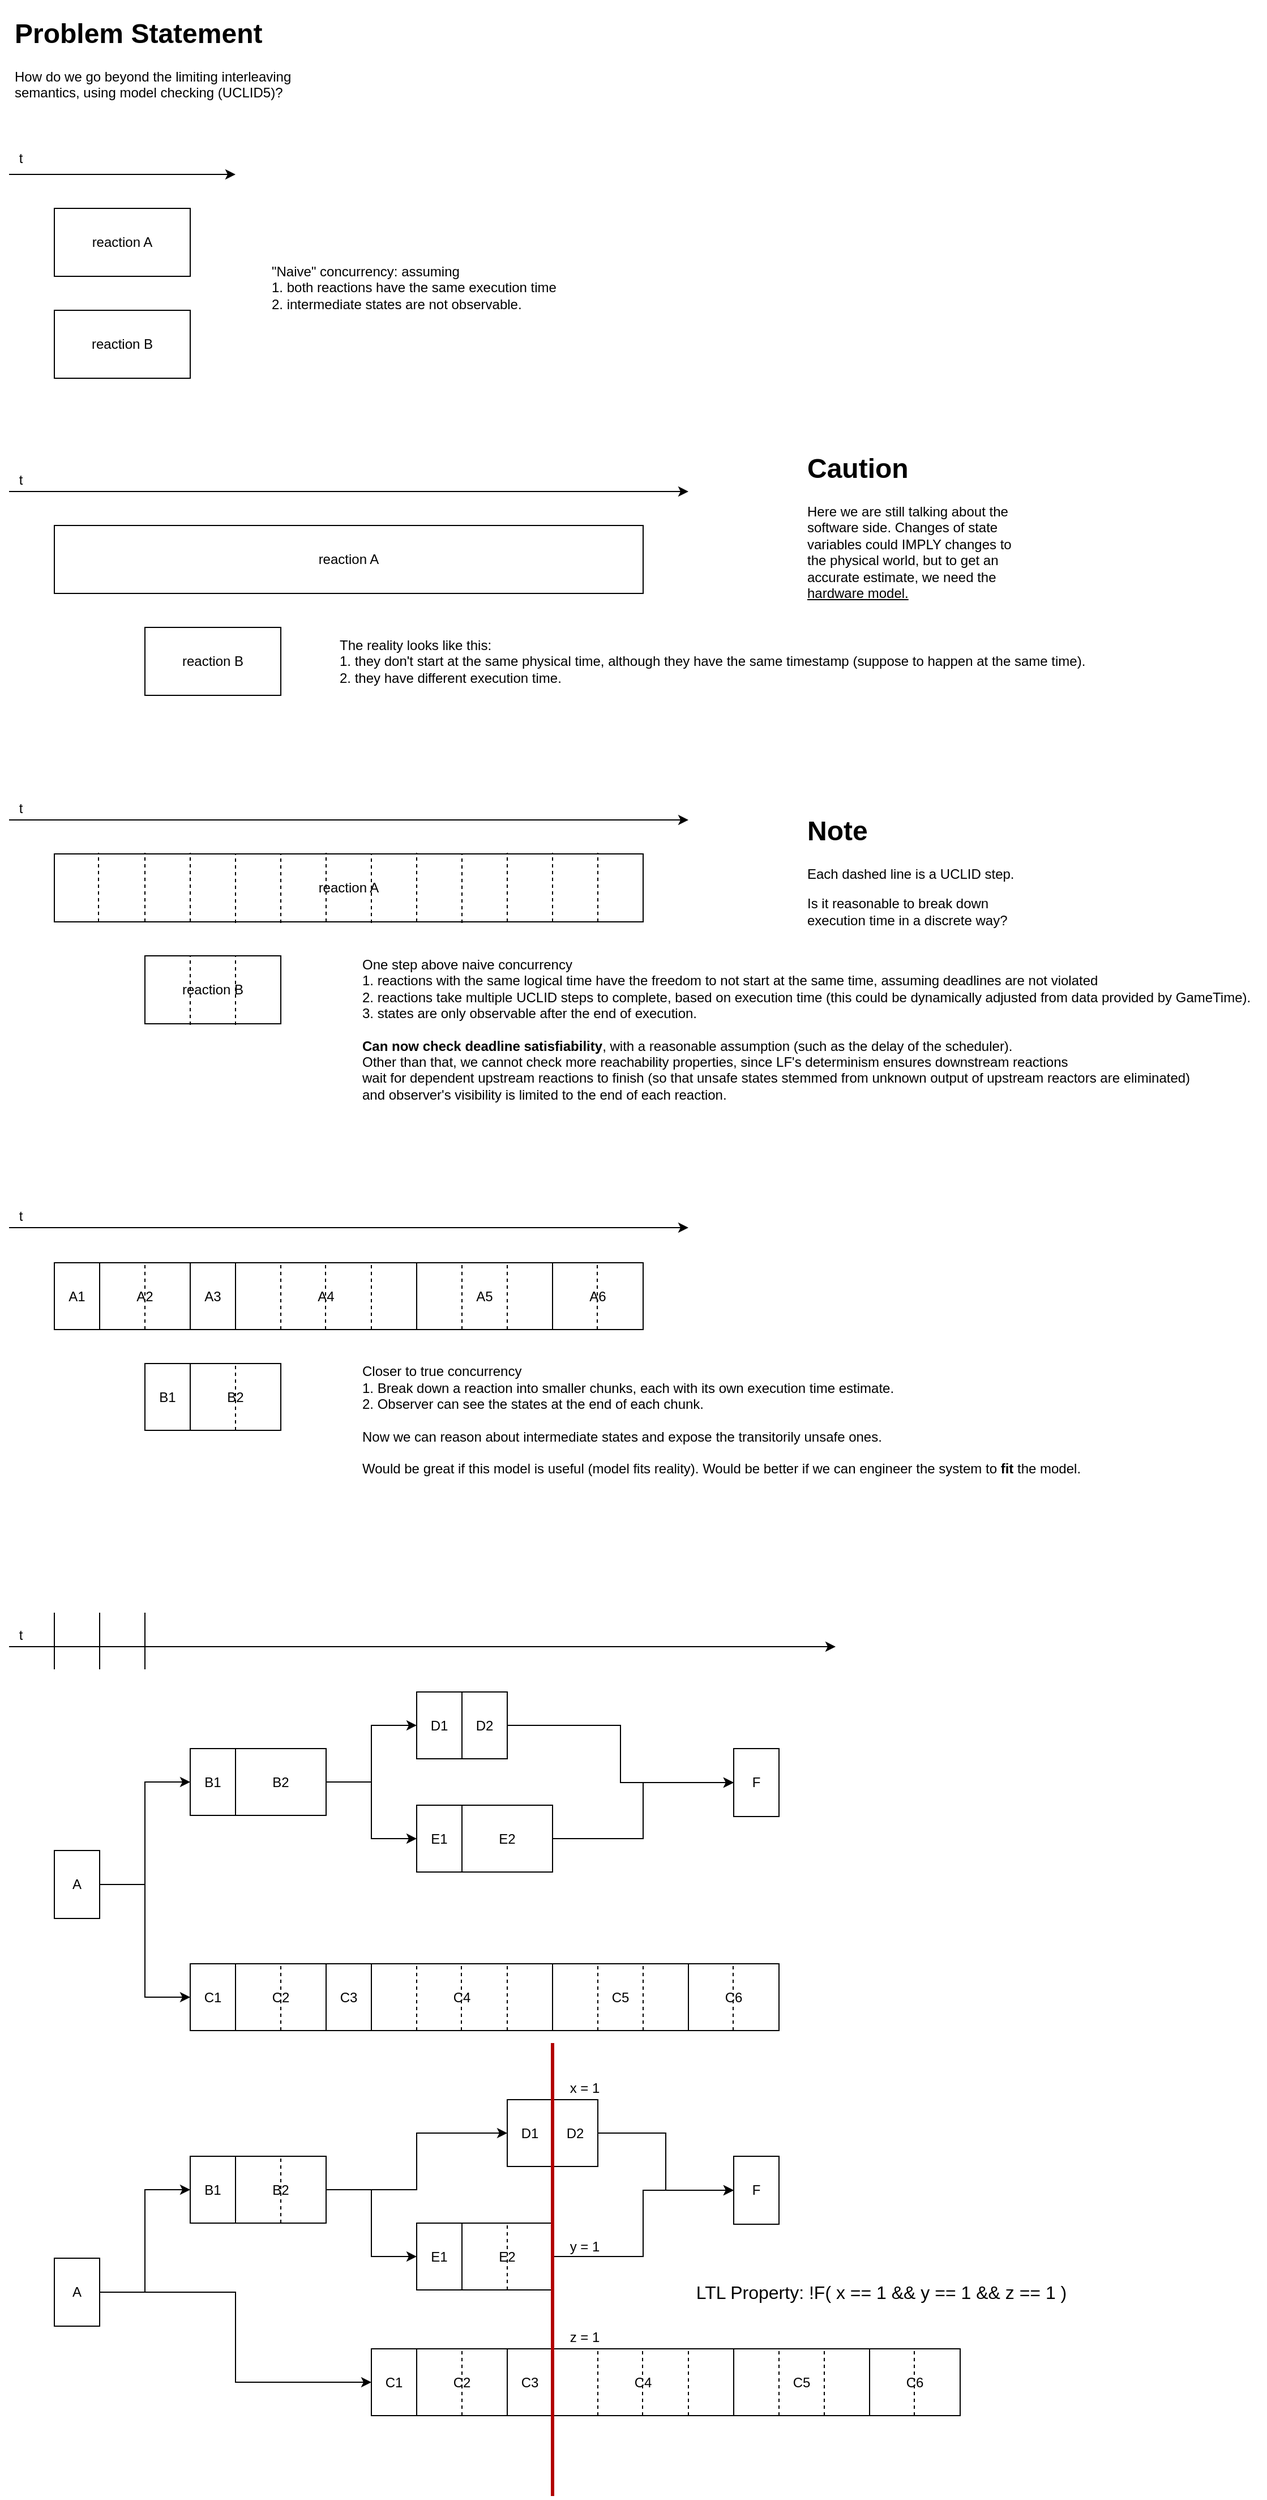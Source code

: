 <mxfile version="12.6.5" type="device"><diagram id="1yJDSlOWKeb_TCW8PD29" name="Page-1"><mxGraphModel dx="1042" dy="740" grid="1" gridSize="10" guides="1" tooltips="1" connect="1" arrows="1" fold="1" page="1" pageScale="1" pageWidth="850" pageHeight="1100" math="0" shadow="0"><root><mxCell id="0"/><mxCell id="1" parent="0"/><mxCell id="t29rrS-9YbB--2cxfTnP-1" value="reaction A" style="rounded=0;whiteSpace=wrap;html=1;" parent="1" vertex="1"><mxGeometry x="160" y="190" width="120" height="60" as="geometry"/></mxCell><mxCell id="t29rrS-9YbB--2cxfTnP-2" value="reaction B" style="rounded=0;whiteSpace=wrap;html=1;" parent="1" vertex="1"><mxGeometry x="160" y="280" width="120" height="60" as="geometry"/></mxCell><mxCell id="t29rrS-9YbB--2cxfTnP-3" value="" style="endArrow=classic;html=1;" parent="1" edge="1"><mxGeometry width="50" height="50" relative="1" as="geometry"><mxPoint x="120" y="160" as="sourcePoint"/><mxPoint x="320" y="160" as="targetPoint"/></mxGeometry></mxCell><mxCell id="t29rrS-9YbB--2cxfTnP-4" value="t" style="text;html=1;align=center;verticalAlign=middle;resizable=0;points=[];autosize=1;" parent="1" vertex="1"><mxGeometry x="120" y="136" width="20" height="20" as="geometry"/></mxCell><mxCell id="t29rrS-9YbB--2cxfTnP-5" value="reaction A" style="rounded=0;whiteSpace=wrap;html=1;" parent="1" vertex="1"><mxGeometry x="160" y="470" width="520" height="60" as="geometry"/></mxCell><mxCell id="t29rrS-9YbB--2cxfTnP-6" value="reaction B" style="rounded=0;whiteSpace=wrap;html=1;" parent="1" vertex="1"><mxGeometry x="240" y="560" width="120" height="60" as="geometry"/></mxCell><mxCell id="t29rrS-9YbB--2cxfTnP-7" value="" style="endArrow=classic;html=1;" parent="1" edge="1"><mxGeometry width="50" height="50" relative="1" as="geometry"><mxPoint x="120" y="440" as="sourcePoint"/><mxPoint x="720" y="440" as="targetPoint"/></mxGeometry></mxCell><mxCell id="t29rrS-9YbB--2cxfTnP-8" value="t" style="text;html=1;align=center;verticalAlign=middle;resizable=0;points=[];autosize=1;" parent="1" vertex="1"><mxGeometry x="120" y="420" width="20" height="20" as="geometry"/></mxCell><mxCell id="t29rrS-9YbB--2cxfTnP-9" value="&quot;Naive&quot; concurrency: assuming &lt;br&gt;1. both reactions have the same execution time &lt;br&gt;2. intermediate states are not observable." style="text;html=1;align=left;verticalAlign=middle;resizable=0;points=[];autosize=1;" parent="1" vertex="1"><mxGeometry x="350" y="235" width="270" height="50" as="geometry"/></mxCell><mxCell id="t29rrS-9YbB--2cxfTnP-10" value="The reality looks like this:&amp;nbsp;&lt;br&gt;1. they don't start at the same physical time, although they have the same timestamp (suppose to happen at the same time).&lt;br&gt;2. they have different execution time." style="text;html=1;align=left;verticalAlign=middle;resizable=0;points=[];autosize=1;" parent="1" vertex="1"><mxGeometry x="410" y="565" width="670" height="50" as="geometry"/></mxCell><mxCell id="t29rrS-9YbB--2cxfTnP-13" value="" style="endArrow=classic;html=1;" parent="1" edge="1"><mxGeometry width="50" height="50" relative="1" as="geometry"><mxPoint x="120" y="730" as="sourcePoint"/><mxPoint x="720" y="730" as="targetPoint"/></mxGeometry></mxCell><mxCell id="t29rrS-9YbB--2cxfTnP-14" value="t" style="text;html=1;align=center;verticalAlign=middle;resizable=0;points=[];autosize=1;" parent="1" vertex="1"><mxGeometry x="120" y="710" width="20" height="20" as="geometry"/></mxCell><mxCell id="t29rrS-9YbB--2cxfTnP-15" value="&lt;h1&gt;Caution&lt;/h1&gt;&lt;p&gt;Here we are still talking about the software side. Changes of state variables could IMPLY changes to the physical world, but to get an accurate estimate, we need the &lt;u&gt;hardware model.&lt;/u&gt;&lt;/p&gt;" style="text;html=1;strokeColor=none;fillColor=none;spacing=5;spacingTop=-20;whiteSpace=wrap;overflow=hidden;rounded=0;align=left;" parent="1" vertex="1"><mxGeometry x="820" y="400" width="190" height="150" as="geometry"/></mxCell><mxCell id="t29rrS-9YbB--2cxfTnP-30" value="" style="group" parent="1" vertex="1" connectable="0"><mxGeometry x="160" y="758.98" width="520" height="62.04" as="geometry"/></mxCell><mxCell id="t29rrS-9YbB--2cxfTnP-11" value="reaction A" style="rounded=0;whiteSpace=wrap;html=1;" parent="t29rrS-9YbB--2cxfTnP-30" vertex="1"><mxGeometry y="1.02" width="520" height="60" as="geometry"/></mxCell><mxCell id="t29rrS-9YbB--2cxfTnP-16" value="" style="endArrow=none;dashed=1;html=1;entryX=0.075;entryY=-0.017;entryDx=0;entryDy=0;entryPerimeter=0;exitX=0.075;exitY=1;exitDx=0;exitDy=0;exitPerimeter=0;" parent="t29rrS-9YbB--2cxfTnP-30" source="t29rrS-9YbB--2cxfTnP-11" target="t29rrS-9YbB--2cxfTnP-11" edge="1"><mxGeometry width="50" height="50" relative="1" as="geometry"><mxPoint y="131.02" as="sourcePoint"/><mxPoint x="50" y="81.02" as="targetPoint"/></mxGeometry></mxCell><mxCell id="t29rrS-9YbB--2cxfTnP-17" value="" style="endArrow=none;dashed=1;html=1;entryX=0.075;entryY=-0.017;entryDx=0;entryDy=0;entryPerimeter=0;exitX=0.075;exitY=1;exitDx=0;exitDy=0;exitPerimeter=0;" parent="t29rrS-9YbB--2cxfTnP-30" edge="1"><mxGeometry width="50" height="50" relative="1" as="geometry"><mxPoint x="80" y="61.02" as="sourcePoint"/><mxPoint x="80" as="targetPoint"/></mxGeometry></mxCell><mxCell id="t29rrS-9YbB--2cxfTnP-18" value="" style="endArrow=none;dashed=1;html=1;entryX=0.075;entryY=-0.017;entryDx=0;entryDy=0;entryPerimeter=0;exitX=0.075;exitY=1;exitDx=0;exitDy=0;exitPerimeter=0;" parent="t29rrS-9YbB--2cxfTnP-30" edge="1"><mxGeometry width="50" height="50" relative="1" as="geometry"><mxPoint x="120" y="61.02" as="sourcePoint"/><mxPoint x="120" as="targetPoint"/></mxGeometry></mxCell><mxCell id="t29rrS-9YbB--2cxfTnP-19" value="" style="endArrow=none;dashed=1;html=1;entryX=0.075;entryY=-0.017;entryDx=0;entryDy=0;entryPerimeter=0;exitX=0.075;exitY=1;exitDx=0;exitDy=0;exitPerimeter=0;" parent="t29rrS-9YbB--2cxfTnP-30" edge="1"><mxGeometry width="50" height="50" relative="1" as="geometry"><mxPoint x="160" y="62.04" as="sourcePoint"/><mxPoint x="160" y="1.02" as="targetPoint"/></mxGeometry></mxCell><mxCell id="t29rrS-9YbB--2cxfTnP-20" value="" style="endArrow=none;dashed=1;html=1;entryX=0.075;entryY=-0.017;entryDx=0;entryDy=0;entryPerimeter=0;exitX=0.075;exitY=1;exitDx=0;exitDy=0;exitPerimeter=0;" parent="t29rrS-9YbB--2cxfTnP-30" edge="1"><mxGeometry width="50" height="50" relative="1" as="geometry"><mxPoint x="200" y="62.04" as="sourcePoint"/><mxPoint x="200" y="1.02" as="targetPoint"/></mxGeometry></mxCell><mxCell id="t29rrS-9YbB--2cxfTnP-21" value="" style="endArrow=none;dashed=1;html=1;entryX=0.075;entryY=-0.017;entryDx=0;entryDy=0;entryPerimeter=0;exitX=0.075;exitY=1;exitDx=0;exitDy=0;exitPerimeter=0;" parent="t29rrS-9YbB--2cxfTnP-30" edge="1"><mxGeometry width="50" height="50" relative="1" as="geometry"><mxPoint x="240" y="61.02" as="sourcePoint"/><mxPoint x="240" as="targetPoint"/></mxGeometry></mxCell><mxCell id="t29rrS-9YbB--2cxfTnP-22" value="" style="endArrow=none;dashed=1;html=1;entryX=0.075;entryY=-0.017;entryDx=0;entryDy=0;entryPerimeter=0;exitX=0.075;exitY=1;exitDx=0;exitDy=0;exitPerimeter=0;" parent="t29rrS-9YbB--2cxfTnP-30" edge="1"><mxGeometry width="50" height="50" relative="1" as="geometry"><mxPoint x="280" y="62.04" as="sourcePoint"/><mxPoint x="280" y="1.02" as="targetPoint"/></mxGeometry></mxCell><mxCell id="t29rrS-9YbB--2cxfTnP-23" value="" style="endArrow=none;dashed=1;html=1;entryX=0.075;entryY=-0.017;entryDx=0;entryDy=0;entryPerimeter=0;exitX=0.075;exitY=1;exitDx=0;exitDy=0;exitPerimeter=0;" parent="t29rrS-9YbB--2cxfTnP-30" edge="1"><mxGeometry width="50" height="50" relative="1" as="geometry"><mxPoint x="320" y="61.02" as="sourcePoint"/><mxPoint x="320" as="targetPoint"/></mxGeometry></mxCell><mxCell id="t29rrS-9YbB--2cxfTnP-24" value="" style="endArrow=none;dashed=1;html=1;entryX=0.075;entryY=-0.017;entryDx=0;entryDy=0;entryPerimeter=0;exitX=0.075;exitY=1;exitDx=0;exitDy=0;exitPerimeter=0;" parent="t29rrS-9YbB--2cxfTnP-30" edge="1"><mxGeometry width="50" height="50" relative="1" as="geometry"><mxPoint x="360" y="62.04" as="sourcePoint"/><mxPoint x="360" y="1.02" as="targetPoint"/></mxGeometry></mxCell><mxCell id="t29rrS-9YbB--2cxfTnP-25" value="" style="endArrow=none;dashed=1;html=1;entryX=0.075;entryY=-0.017;entryDx=0;entryDy=0;entryPerimeter=0;exitX=0.075;exitY=1;exitDx=0;exitDy=0;exitPerimeter=0;" parent="t29rrS-9YbB--2cxfTnP-30" edge="1"><mxGeometry width="50" height="50" relative="1" as="geometry"><mxPoint x="400" y="61.02" as="sourcePoint"/><mxPoint x="400" as="targetPoint"/></mxGeometry></mxCell><mxCell id="t29rrS-9YbB--2cxfTnP-26" value="" style="endArrow=none;dashed=1;html=1;entryX=0.075;entryY=-0.017;entryDx=0;entryDy=0;entryPerimeter=0;exitX=0.075;exitY=1;exitDx=0;exitDy=0;exitPerimeter=0;" parent="t29rrS-9YbB--2cxfTnP-30" edge="1"><mxGeometry width="50" height="50" relative="1" as="geometry"><mxPoint x="440" y="61.02" as="sourcePoint"/><mxPoint x="440" as="targetPoint"/></mxGeometry></mxCell><mxCell id="t29rrS-9YbB--2cxfTnP-27" value="" style="endArrow=none;dashed=1;html=1;entryX=0.075;entryY=-0.017;entryDx=0;entryDy=0;entryPerimeter=0;exitX=0.075;exitY=1;exitDx=0;exitDy=0;exitPerimeter=0;" parent="t29rrS-9YbB--2cxfTnP-30" edge="1"><mxGeometry width="50" height="50" relative="1" as="geometry"><mxPoint x="480" y="61.02" as="sourcePoint"/><mxPoint x="480" as="targetPoint"/></mxGeometry></mxCell><mxCell id="t29rrS-9YbB--2cxfTnP-31" value="" style="group" parent="1" vertex="1" connectable="0"><mxGeometry x="240" y="850" width="120" height="61.02" as="geometry"/></mxCell><mxCell id="t29rrS-9YbB--2cxfTnP-12" value="reaction B" style="rounded=0;whiteSpace=wrap;html=1;" parent="t29rrS-9YbB--2cxfTnP-31" vertex="1"><mxGeometry width="120" height="60" as="geometry"/></mxCell><mxCell id="t29rrS-9YbB--2cxfTnP-28" value="" style="endArrow=none;dashed=1;html=1;entryX=0.075;entryY=-0.017;entryDx=0;entryDy=0;entryPerimeter=0;exitX=0.075;exitY=1;exitDx=0;exitDy=0;exitPerimeter=0;" parent="t29rrS-9YbB--2cxfTnP-31" edge="1"><mxGeometry width="50" height="50" relative="1" as="geometry"><mxPoint x="40" y="61.02" as="sourcePoint"/><mxPoint x="40" as="targetPoint"/></mxGeometry></mxCell><mxCell id="t29rrS-9YbB--2cxfTnP-29" value="" style="endArrow=none;dashed=1;html=1;entryX=0.075;entryY=-0.017;entryDx=0;entryDy=0;entryPerimeter=0;exitX=0.075;exitY=1;exitDx=0;exitDy=0;exitPerimeter=0;" parent="t29rrS-9YbB--2cxfTnP-31" edge="1"><mxGeometry width="50" height="50" relative="1" as="geometry"><mxPoint x="80" y="61.02" as="sourcePoint"/><mxPoint x="80" as="targetPoint"/></mxGeometry></mxCell><mxCell id="t29rrS-9YbB--2cxfTnP-32" value="&lt;h1&gt;Note&lt;/h1&gt;&lt;p&gt;Each dashed line is a UCLID step.&lt;/p&gt;&lt;p&gt;Is it reasonable to break down execution time in a discrete way?&lt;/p&gt;" style="text;html=1;strokeColor=none;fillColor=none;spacing=5;spacingTop=-20;whiteSpace=wrap;overflow=hidden;rounded=0;align=left;" parent="1" vertex="1"><mxGeometry x="820" y="720" width="220" height="120" as="geometry"/></mxCell><mxCell id="t29rrS-9YbB--2cxfTnP-33" value="One step above naive concurrency&lt;br&gt;1. reactions with the same logical time have the freedom to not start at the same time, assuming deadlines are not violated&lt;br&gt;2. reactions take multiple UCLID steps to complete, based on execution time (this could be dynamically adjusted from data provided by GameTime).&lt;br&gt;3. states are only observable after the end of execution.&lt;br&gt;&lt;br&gt;&lt;b&gt;Can now check deadline satisfiability&lt;/b&gt;, with a reasonable assumption (such as the delay of the scheduler).&lt;br&gt;Other than that, we cannot check more reachability properties, since LF's determinism ensures downstream reactions&amp;nbsp;&lt;br&gt;wait for dependent upstream reactions to finish (so that unsafe states stemmed from unknown output of upstream reactors are eliminated)&amp;nbsp;&lt;br&gt;and observer's visibility is limited to the end of each reaction." style="text;html=1;align=left;verticalAlign=middle;resizable=0;points=[];autosize=1;" parent="1" vertex="1"><mxGeometry x="430" y="850" width="800" height="130" as="geometry"/></mxCell><mxCell id="t29rrS-9YbB--2cxfTnP-35" value="&lt;h1&gt;Problem Statement&lt;/h1&gt;&lt;p&gt;How do we go beyond the limiting interleaving semantics, using model checking (UCLID5)?&lt;/p&gt;" style="text;html=1;strokeColor=none;fillColor=none;spacing=5;spacingTop=-20;whiteSpace=wrap;overflow=hidden;rounded=0;align=left;" parent="1" vertex="1"><mxGeometry x="120" y="16" width="290" height="120" as="geometry"/></mxCell><mxCell id="t29rrS-9YbB--2cxfTnP-36" value="" style="endArrow=classic;html=1;" parent="1" edge="1"><mxGeometry width="50" height="50" relative="1" as="geometry"><mxPoint x="120" y="1090" as="sourcePoint"/><mxPoint x="720" y="1090" as="targetPoint"/></mxGeometry></mxCell><mxCell id="t29rrS-9YbB--2cxfTnP-37" value="t" style="text;html=1;align=center;verticalAlign=middle;resizable=0;points=[];autosize=1;" parent="1" vertex="1"><mxGeometry x="120" y="1070" width="20" height="20" as="geometry"/></mxCell><mxCell id="t29rrS-9YbB--2cxfTnP-72" value="" style="group" parent="1" vertex="1" connectable="0"><mxGeometry x="160" y="1121" width="520" height="59" as="geometry"/></mxCell><mxCell id="t29rrS-9YbB--2cxfTnP-56" value="A1" style="rounded=0;whiteSpace=wrap;html=1;align=center;" parent="t29rrS-9YbB--2cxfTnP-72" vertex="1"><mxGeometry width="40" height="59" as="geometry"/></mxCell><mxCell id="t29rrS-9YbB--2cxfTnP-57" value="A2" style="rounded=0;whiteSpace=wrap;html=1;align=center;" parent="t29rrS-9YbB--2cxfTnP-72" vertex="1"><mxGeometry x="40" width="80" height="59" as="geometry"/></mxCell><mxCell id="t29rrS-9YbB--2cxfTnP-58" value="A3" style="rounded=0;whiteSpace=wrap;html=1;align=center;" parent="t29rrS-9YbB--2cxfTnP-72" vertex="1"><mxGeometry x="120" width="40" height="59" as="geometry"/></mxCell><mxCell id="t29rrS-9YbB--2cxfTnP-59" value="A4" style="rounded=0;whiteSpace=wrap;html=1;align=center;" parent="t29rrS-9YbB--2cxfTnP-72" vertex="1"><mxGeometry x="160" width="160" height="59" as="geometry"/></mxCell><mxCell id="t29rrS-9YbB--2cxfTnP-60" value="A5" style="rounded=0;whiteSpace=wrap;html=1;align=center;" parent="t29rrS-9YbB--2cxfTnP-72" vertex="1"><mxGeometry x="320" width="120" height="59" as="geometry"/></mxCell><mxCell id="t29rrS-9YbB--2cxfTnP-61" value="A6" style="rounded=0;whiteSpace=wrap;html=1;align=center;" parent="t29rrS-9YbB--2cxfTnP-72" vertex="1"><mxGeometry x="440" width="80" height="59" as="geometry"/></mxCell><mxCell id="t29rrS-9YbB--2cxfTnP-62" value="" style="endArrow=none;dashed=1;html=1;entryX=0.5;entryY=0;entryDx=0;entryDy=0;exitX=0.5;exitY=1;exitDx=0;exitDy=0;" parent="t29rrS-9YbB--2cxfTnP-72" source="t29rrS-9YbB--2cxfTnP-57" target="t29rrS-9YbB--2cxfTnP-57" edge="1"><mxGeometry width="50" height="50" relative="1" as="geometry"><mxPoint x="50" y="140.02" as="sourcePoint"/><mxPoint x="50" y="79" as="targetPoint"/></mxGeometry></mxCell><mxCell id="t29rrS-9YbB--2cxfTnP-63" value="" style="endArrow=none;dashed=1;html=1;entryX=0.5;entryY=0;entryDx=0;entryDy=0;exitX=0.5;exitY=1;exitDx=0;exitDy=0;" parent="t29rrS-9YbB--2cxfTnP-72" edge="1"><mxGeometry width="50" height="50" relative="1" as="geometry"><mxPoint x="200" y="59" as="sourcePoint"/><mxPoint x="200" as="targetPoint"/></mxGeometry></mxCell><mxCell id="t29rrS-9YbB--2cxfTnP-64" value="" style="endArrow=none;dashed=1;html=1;entryX=0.5;entryY=0;entryDx=0;entryDy=0;exitX=0.5;exitY=1;exitDx=0;exitDy=0;" parent="t29rrS-9YbB--2cxfTnP-72" edge="1"><mxGeometry width="50" height="50" relative="1" as="geometry"><mxPoint x="239.5" y="59" as="sourcePoint"/><mxPoint x="239.5" as="targetPoint"/></mxGeometry></mxCell><mxCell id="t29rrS-9YbB--2cxfTnP-65" value="" style="endArrow=none;dashed=1;html=1;entryX=0.5;entryY=0;entryDx=0;entryDy=0;exitX=0.5;exitY=1;exitDx=0;exitDy=0;" parent="t29rrS-9YbB--2cxfTnP-72" edge="1"><mxGeometry width="50" height="50" relative="1" as="geometry"><mxPoint x="280" y="59" as="sourcePoint"/><mxPoint x="280" as="targetPoint"/></mxGeometry></mxCell><mxCell id="t29rrS-9YbB--2cxfTnP-66" value="" style="endArrow=none;dashed=1;html=1;entryX=0.5;entryY=0;entryDx=0;entryDy=0;exitX=0.5;exitY=1;exitDx=0;exitDy=0;" parent="t29rrS-9YbB--2cxfTnP-72" edge="1"><mxGeometry width="50" height="50" relative="1" as="geometry"><mxPoint x="360" y="59" as="sourcePoint"/><mxPoint x="360" as="targetPoint"/></mxGeometry></mxCell><mxCell id="t29rrS-9YbB--2cxfTnP-67" value="" style="endArrow=none;dashed=1;html=1;entryX=0.5;entryY=0;entryDx=0;entryDy=0;exitX=0.5;exitY=1;exitDx=0;exitDy=0;" parent="t29rrS-9YbB--2cxfTnP-72" edge="1"><mxGeometry width="50" height="50" relative="1" as="geometry"><mxPoint x="400" y="59" as="sourcePoint"/><mxPoint x="400" as="targetPoint"/></mxGeometry></mxCell><mxCell id="t29rrS-9YbB--2cxfTnP-68" value="" style="endArrow=none;dashed=1;html=1;entryX=0.5;entryY=0;entryDx=0;entryDy=0;exitX=0.5;exitY=1;exitDx=0;exitDy=0;" parent="t29rrS-9YbB--2cxfTnP-72" edge="1"><mxGeometry width="50" height="50" relative="1" as="geometry"><mxPoint x="479.5" y="59" as="sourcePoint"/><mxPoint x="479.5" as="targetPoint"/></mxGeometry></mxCell><mxCell id="t29rrS-9YbB--2cxfTnP-73" value="" style="group" parent="1" vertex="1" connectable="0"><mxGeometry x="240" y="1210" width="120" height="59" as="geometry"/></mxCell><mxCell id="t29rrS-9YbB--2cxfTnP-69" value="B1" style="rounded=0;whiteSpace=wrap;html=1;align=center;" parent="t29rrS-9YbB--2cxfTnP-73" vertex="1"><mxGeometry width="40" height="59" as="geometry"/></mxCell><mxCell id="t29rrS-9YbB--2cxfTnP-70" value="B2" style="rounded=0;whiteSpace=wrap;html=1;align=center;" parent="t29rrS-9YbB--2cxfTnP-73" vertex="1"><mxGeometry x="40" width="80" height="59" as="geometry"/></mxCell><mxCell id="t29rrS-9YbB--2cxfTnP-71" value="" style="endArrow=none;dashed=1;html=1;entryX=0.5;entryY=0;entryDx=0;entryDy=0;exitX=0.5;exitY=1;exitDx=0;exitDy=0;" parent="t29rrS-9YbB--2cxfTnP-73" edge="1"><mxGeometry width="50" height="50" relative="1" as="geometry"><mxPoint x="80" y="59" as="sourcePoint"/><mxPoint x="80" as="targetPoint"/></mxGeometry></mxCell><mxCell id="t29rrS-9YbB--2cxfTnP-74" value="Closer to true concurrency&lt;br&gt;1. Break down a reaction into smaller chunks, each with its own execution time estimate.&lt;br&gt;2. Observer can see the states at the end of each chunk.&lt;br&gt;&lt;br&gt;Now we can reason about intermediate states and expose the transitorily unsafe ones.&lt;br&gt;&lt;br&gt;Would be great if this model is useful (model fits reality). Would be better if we can engineer the system to &lt;b&gt;fit&lt;/b&gt; the model." style="text;html=1;align=left;verticalAlign=middle;resizable=0;points=[];autosize=1;" parent="1" vertex="1"><mxGeometry x="430" y="1210" width="650" height="100" as="geometry"/></mxCell><mxCell id="uF4xlaU-Djiqy1caVPXX-31" style="edgeStyle=orthogonalEdgeStyle;rounded=0;orthogonalLoop=1;jettySize=auto;html=1;exitX=1;exitY=0.5;exitDx=0;exitDy=0;entryX=0;entryY=0.5;entryDx=0;entryDy=0;" edge="1" parent="1" source="uF4xlaU-Djiqy1caVPXX-1" target="uF4xlaU-Djiqy1caVPXX-3"><mxGeometry relative="1" as="geometry"/></mxCell><mxCell id="uF4xlaU-Djiqy1caVPXX-37" style="edgeStyle=orthogonalEdgeStyle;rounded=0;orthogonalLoop=1;jettySize=auto;html=1;exitX=1;exitY=0.5;exitDx=0;exitDy=0;entryX=0;entryY=0.5;entryDx=0;entryDy=0;" edge="1" parent="1" source="uF4xlaU-Djiqy1caVPXX-1" target="uF4xlaU-Djiqy1caVPXX-7"><mxGeometry relative="1" as="geometry"/></mxCell><mxCell id="uF4xlaU-Djiqy1caVPXX-1" value="A" style="rounded=0;whiteSpace=wrap;html=1;" vertex="1" parent="1"><mxGeometry x="160" y="1640" width="40" height="60" as="geometry"/></mxCell><mxCell id="uF4xlaU-Djiqy1caVPXX-2" value="" style="group" vertex="1" connectable="0" parent="1"><mxGeometry x="280" y="1550" width="120" height="59" as="geometry"/></mxCell><mxCell id="uF4xlaU-Djiqy1caVPXX-3" value="B1" style="rounded=0;whiteSpace=wrap;html=1;align=center;" vertex="1" parent="uF4xlaU-Djiqy1caVPXX-2"><mxGeometry width="40" height="59" as="geometry"/></mxCell><mxCell id="uF4xlaU-Djiqy1caVPXX-4" value="B2" style="rounded=0;whiteSpace=wrap;html=1;align=center;" vertex="1" parent="uF4xlaU-Djiqy1caVPXX-2"><mxGeometry x="40" width="80" height="59" as="geometry"/></mxCell><mxCell id="uF4xlaU-Djiqy1caVPXX-6" value="" style="group" vertex="1" connectable="0" parent="1"><mxGeometry x="280" y="1740" width="520" height="59" as="geometry"/></mxCell><mxCell id="uF4xlaU-Djiqy1caVPXX-7" value="C1" style="rounded=0;whiteSpace=wrap;html=1;align=center;" vertex="1" parent="uF4xlaU-Djiqy1caVPXX-6"><mxGeometry width="40" height="59" as="geometry"/></mxCell><mxCell id="uF4xlaU-Djiqy1caVPXX-8" value="C2" style="rounded=0;whiteSpace=wrap;html=1;align=center;" vertex="1" parent="uF4xlaU-Djiqy1caVPXX-6"><mxGeometry x="40" width="80" height="59" as="geometry"/></mxCell><mxCell id="uF4xlaU-Djiqy1caVPXX-9" value="C3" style="rounded=0;whiteSpace=wrap;html=1;align=center;" vertex="1" parent="uF4xlaU-Djiqy1caVPXX-6"><mxGeometry x="120" width="40" height="59" as="geometry"/></mxCell><mxCell id="uF4xlaU-Djiqy1caVPXX-10" value="C4" style="rounded=0;whiteSpace=wrap;html=1;align=center;" vertex="1" parent="uF4xlaU-Djiqy1caVPXX-6"><mxGeometry x="160" width="160" height="59" as="geometry"/></mxCell><mxCell id="uF4xlaU-Djiqy1caVPXX-11" value="C5" style="rounded=0;whiteSpace=wrap;html=1;align=center;" vertex="1" parent="uF4xlaU-Djiqy1caVPXX-6"><mxGeometry x="320" width="120" height="59" as="geometry"/></mxCell><mxCell id="uF4xlaU-Djiqy1caVPXX-12" value="C6" style="rounded=0;whiteSpace=wrap;html=1;align=center;" vertex="1" parent="uF4xlaU-Djiqy1caVPXX-6"><mxGeometry x="440" width="80" height="59" as="geometry"/></mxCell><mxCell id="uF4xlaU-Djiqy1caVPXX-13" value="" style="endArrow=none;dashed=1;html=1;entryX=0.5;entryY=0;entryDx=0;entryDy=0;exitX=0.5;exitY=1;exitDx=0;exitDy=0;" edge="1" parent="uF4xlaU-Djiqy1caVPXX-6" source="uF4xlaU-Djiqy1caVPXX-8" target="uF4xlaU-Djiqy1caVPXX-8"><mxGeometry width="50" height="50" relative="1" as="geometry"><mxPoint x="50" y="140.02" as="sourcePoint"/><mxPoint x="50" y="79" as="targetPoint"/></mxGeometry></mxCell><mxCell id="uF4xlaU-Djiqy1caVPXX-14" value="" style="endArrow=none;dashed=1;html=1;entryX=0.5;entryY=0;entryDx=0;entryDy=0;exitX=0.5;exitY=1;exitDx=0;exitDy=0;" edge="1" parent="uF4xlaU-Djiqy1caVPXX-6"><mxGeometry width="50" height="50" relative="1" as="geometry"><mxPoint x="200" y="59" as="sourcePoint"/><mxPoint x="200" as="targetPoint"/></mxGeometry></mxCell><mxCell id="uF4xlaU-Djiqy1caVPXX-15" value="" style="endArrow=none;dashed=1;html=1;entryX=0.5;entryY=0;entryDx=0;entryDy=0;exitX=0.5;exitY=1;exitDx=0;exitDy=0;" edge="1" parent="uF4xlaU-Djiqy1caVPXX-6"><mxGeometry width="50" height="50" relative="1" as="geometry"><mxPoint x="239.5" y="59" as="sourcePoint"/><mxPoint x="239.5" as="targetPoint"/></mxGeometry></mxCell><mxCell id="uF4xlaU-Djiqy1caVPXX-16" value="" style="endArrow=none;dashed=1;html=1;entryX=0.5;entryY=0;entryDx=0;entryDy=0;exitX=0.5;exitY=1;exitDx=0;exitDy=0;" edge="1" parent="uF4xlaU-Djiqy1caVPXX-6"><mxGeometry width="50" height="50" relative="1" as="geometry"><mxPoint x="280" y="59" as="sourcePoint"/><mxPoint x="280" as="targetPoint"/></mxGeometry></mxCell><mxCell id="uF4xlaU-Djiqy1caVPXX-17" value="" style="endArrow=none;dashed=1;html=1;entryX=0.5;entryY=0;entryDx=0;entryDy=0;exitX=0.5;exitY=1;exitDx=0;exitDy=0;" edge="1" parent="uF4xlaU-Djiqy1caVPXX-6"><mxGeometry width="50" height="50" relative="1" as="geometry"><mxPoint x="360" y="59" as="sourcePoint"/><mxPoint x="360" as="targetPoint"/></mxGeometry></mxCell><mxCell id="uF4xlaU-Djiqy1caVPXX-18" value="" style="endArrow=none;dashed=1;html=1;entryX=0.5;entryY=0;entryDx=0;entryDy=0;exitX=0.5;exitY=1;exitDx=0;exitDy=0;" edge="1" parent="uF4xlaU-Djiqy1caVPXX-6"><mxGeometry width="50" height="50" relative="1" as="geometry"><mxPoint x="400" y="59" as="sourcePoint"/><mxPoint x="400" as="targetPoint"/></mxGeometry></mxCell><mxCell id="uF4xlaU-Djiqy1caVPXX-19" value="" style="endArrow=none;dashed=1;html=1;entryX=0.5;entryY=0;entryDx=0;entryDy=0;exitX=0.5;exitY=1;exitDx=0;exitDy=0;" edge="1" parent="uF4xlaU-Djiqy1caVPXX-6"><mxGeometry width="50" height="50" relative="1" as="geometry"><mxPoint x="479.5" y="59" as="sourcePoint"/><mxPoint x="479.5" as="targetPoint"/></mxGeometry></mxCell><mxCell id="uF4xlaU-Djiqy1caVPXX-25" value="" style="group" vertex="1" connectable="0" parent="1"><mxGeometry x="480" y="1500" width="80" height="59" as="geometry"/></mxCell><mxCell id="uF4xlaU-Djiqy1caVPXX-24" value="" style="group" vertex="1" connectable="0" parent="uF4xlaU-Djiqy1caVPXX-25"><mxGeometry width="80" height="59" as="geometry"/></mxCell><mxCell id="uF4xlaU-Djiqy1caVPXX-22" value="D1" style="rounded=0;whiteSpace=wrap;html=1;align=center;" vertex="1" parent="uF4xlaU-Djiqy1caVPXX-24"><mxGeometry width="40" height="59" as="geometry"/></mxCell><mxCell id="uF4xlaU-Djiqy1caVPXX-23" value="D2" style="rounded=0;whiteSpace=wrap;html=1;align=center;" vertex="1" parent="uF4xlaU-Djiqy1caVPXX-24"><mxGeometry x="40" width="40" height="59" as="geometry"/></mxCell><mxCell id="uF4xlaU-Djiqy1caVPXX-26" value="" style="group" vertex="1" connectable="0" parent="1"><mxGeometry x="480" y="1600" width="120" height="59" as="geometry"/></mxCell><mxCell id="uF4xlaU-Djiqy1caVPXX-27" value="E1" style="rounded=0;whiteSpace=wrap;html=1;align=center;" vertex="1" parent="uF4xlaU-Djiqy1caVPXX-26"><mxGeometry width="40" height="59" as="geometry"/></mxCell><mxCell id="uF4xlaU-Djiqy1caVPXX-28" value="E2" style="rounded=0;whiteSpace=wrap;html=1;align=center;" vertex="1" parent="uF4xlaU-Djiqy1caVPXX-26"><mxGeometry x="40" width="80" height="59" as="geometry"/></mxCell><mxCell id="uF4xlaU-Djiqy1caVPXX-30" value="F" style="rounded=0;whiteSpace=wrap;html=1;" vertex="1" parent="1"><mxGeometry x="760" y="1550" width="40" height="60" as="geometry"/></mxCell><mxCell id="uF4xlaU-Djiqy1caVPXX-32" style="edgeStyle=orthogonalEdgeStyle;rounded=0;orthogonalLoop=1;jettySize=auto;html=1;exitX=1;exitY=0.5;exitDx=0;exitDy=0;entryX=0;entryY=0.5;entryDx=0;entryDy=0;" edge="1" parent="1" source="uF4xlaU-Djiqy1caVPXX-4" target="uF4xlaU-Djiqy1caVPXX-22"><mxGeometry relative="1" as="geometry"/></mxCell><mxCell id="uF4xlaU-Djiqy1caVPXX-33" style="edgeStyle=orthogonalEdgeStyle;rounded=0;orthogonalLoop=1;jettySize=auto;html=1;exitX=1;exitY=0.5;exitDx=0;exitDy=0;entryX=0;entryY=0.5;entryDx=0;entryDy=0;" edge="1" parent="1" source="uF4xlaU-Djiqy1caVPXX-4" target="uF4xlaU-Djiqy1caVPXX-27"><mxGeometry relative="1" as="geometry"/></mxCell><mxCell id="uF4xlaU-Djiqy1caVPXX-34" style="edgeStyle=orthogonalEdgeStyle;rounded=0;orthogonalLoop=1;jettySize=auto;html=1;exitX=1;exitY=0.5;exitDx=0;exitDy=0;entryX=0;entryY=0.5;entryDx=0;entryDy=0;" edge="1" parent="1" source="uF4xlaU-Djiqy1caVPXX-23" target="uF4xlaU-Djiqy1caVPXX-30"><mxGeometry relative="1" as="geometry"/></mxCell><mxCell id="uF4xlaU-Djiqy1caVPXX-36" style="edgeStyle=orthogonalEdgeStyle;rounded=0;orthogonalLoop=1;jettySize=auto;html=1;exitX=1;exitY=0.5;exitDx=0;exitDy=0;entryX=0;entryY=0.5;entryDx=0;entryDy=0;" edge="1" parent="1" source="uF4xlaU-Djiqy1caVPXX-28" target="uF4xlaU-Djiqy1caVPXX-30"><mxGeometry relative="1" as="geometry"/></mxCell><mxCell id="uF4xlaU-Djiqy1caVPXX-38" value="" style="endArrow=classic;html=1;" edge="1" parent="1"><mxGeometry width="50" height="50" relative="1" as="geometry"><mxPoint x="120" y="1460" as="sourcePoint"/><mxPoint x="850" y="1460" as="targetPoint"/></mxGeometry></mxCell><mxCell id="uF4xlaU-Djiqy1caVPXX-39" value="t" style="text;html=1;align=center;verticalAlign=middle;resizable=0;points=[];autosize=1;" vertex="1" parent="1"><mxGeometry x="120" y="1440" width="20" height="20" as="geometry"/></mxCell><mxCell id="uF4xlaU-Djiqy1caVPXX-40" value="" style="endArrow=none;html=1;" edge="1" parent="1"><mxGeometry width="50" height="50" relative="1" as="geometry"><mxPoint x="160" y="1480" as="sourcePoint"/><mxPoint x="160" y="1430" as="targetPoint"/></mxGeometry></mxCell><mxCell id="uF4xlaU-Djiqy1caVPXX-41" value="" style="endArrow=none;html=1;" edge="1" parent="1"><mxGeometry width="50" height="50" relative="1" as="geometry"><mxPoint x="200" y="1480" as="sourcePoint"/><mxPoint x="200" y="1430" as="targetPoint"/></mxGeometry></mxCell><mxCell id="uF4xlaU-Djiqy1caVPXX-42" value="" style="endArrow=none;html=1;" edge="1" parent="1"><mxGeometry width="50" height="50" relative="1" as="geometry"><mxPoint x="240" y="1480" as="sourcePoint"/><mxPoint x="240" y="1430" as="targetPoint"/></mxGeometry></mxCell><mxCell id="uF4xlaU-Djiqy1caVPXX-44" style="edgeStyle=orthogonalEdgeStyle;rounded=0;orthogonalLoop=1;jettySize=auto;html=1;exitX=1;exitY=0.5;exitDx=0;exitDy=0;entryX=0;entryY=0.5;entryDx=0;entryDy=0;" edge="1" parent="1" source="uF4xlaU-Djiqy1caVPXX-46" target="uF4xlaU-Djiqy1caVPXX-48"><mxGeometry relative="1" as="geometry"/></mxCell><mxCell id="uF4xlaU-Djiqy1caVPXX-45" style="edgeStyle=orthogonalEdgeStyle;rounded=0;orthogonalLoop=1;jettySize=auto;html=1;exitX=1;exitY=0.5;exitDx=0;exitDy=0;entryX=0;entryY=0.5;entryDx=0;entryDy=0;" edge="1" parent="1" source="uF4xlaU-Djiqy1caVPXX-46" target="uF4xlaU-Djiqy1caVPXX-52"><mxGeometry relative="1" as="geometry"/></mxCell><mxCell id="uF4xlaU-Djiqy1caVPXX-46" value="A" style="rounded=0;whiteSpace=wrap;html=1;" vertex="1" parent="1"><mxGeometry x="160" y="2000" width="40" height="60" as="geometry"/></mxCell><mxCell id="uF4xlaU-Djiqy1caVPXX-47" value="" style="group" vertex="1" connectable="0" parent="1"><mxGeometry x="280" y="1910" width="120" height="59" as="geometry"/></mxCell><mxCell id="uF4xlaU-Djiqy1caVPXX-48" value="B1" style="rounded=0;whiteSpace=wrap;html=1;align=center;" vertex="1" parent="uF4xlaU-Djiqy1caVPXX-47"><mxGeometry width="40" height="59" as="geometry"/></mxCell><mxCell id="uF4xlaU-Djiqy1caVPXX-49" value="B2" style="rounded=0;whiteSpace=wrap;html=1;align=center;" vertex="1" parent="uF4xlaU-Djiqy1caVPXX-47"><mxGeometry x="40" width="80" height="59" as="geometry"/></mxCell><mxCell id="uF4xlaU-Djiqy1caVPXX-50" value="" style="endArrow=none;dashed=1;html=1;entryX=0.5;entryY=0;entryDx=0;entryDy=0;exitX=0.5;exitY=1;exitDx=0;exitDy=0;" edge="1" parent="uF4xlaU-Djiqy1caVPXX-47"><mxGeometry width="50" height="50" relative="1" as="geometry"><mxPoint x="80" y="59" as="sourcePoint"/><mxPoint x="80" as="targetPoint"/></mxGeometry></mxCell><mxCell id="uF4xlaU-Djiqy1caVPXX-51" value="" style="group" vertex="1" connectable="0" parent="1"><mxGeometry x="440" y="2080" width="520" height="59" as="geometry"/></mxCell><mxCell id="uF4xlaU-Djiqy1caVPXX-52" value="C1" style="rounded=0;whiteSpace=wrap;html=1;align=center;" vertex="1" parent="uF4xlaU-Djiqy1caVPXX-51"><mxGeometry width="40" height="59" as="geometry"/></mxCell><mxCell id="uF4xlaU-Djiqy1caVPXX-53" value="C2" style="rounded=0;whiteSpace=wrap;html=1;align=center;" vertex="1" parent="uF4xlaU-Djiqy1caVPXX-51"><mxGeometry x="40" width="80" height="59" as="geometry"/></mxCell><mxCell id="uF4xlaU-Djiqy1caVPXX-54" value="C3" style="rounded=0;whiteSpace=wrap;html=1;align=center;" vertex="1" parent="uF4xlaU-Djiqy1caVPXX-51"><mxGeometry x="120" width="40" height="59" as="geometry"/></mxCell><mxCell id="uF4xlaU-Djiqy1caVPXX-55" value="C4" style="rounded=0;whiteSpace=wrap;html=1;align=center;" vertex="1" parent="uF4xlaU-Djiqy1caVPXX-51"><mxGeometry x="160" width="160" height="59" as="geometry"/></mxCell><mxCell id="uF4xlaU-Djiqy1caVPXX-56" value="C5" style="rounded=0;whiteSpace=wrap;html=1;align=center;" vertex="1" parent="uF4xlaU-Djiqy1caVPXX-51"><mxGeometry x="320" width="120" height="59" as="geometry"/></mxCell><mxCell id="uF4xlaU-Djiqy1caVPXX-57" value="C6" style="rounded=0;whiteSpace=wrap;html=1;align=center;" vertex="1" parent="uF4xlaU-Djiqy1caVPXX-51"><mxGeometry x="440" width="80" height="59" as="geometry"/></mxCell><mxCell id="uF4xlaU-Djiqy1caVPXX-58" value="" style="endArrow=none;dashed=1;html=1;entryX=0.5;entryY=0;entryDx=0;entryDy=0;exitX=0.5;exitY=1;exitDx=0;exitDy=0;" edge="1" parent="uF4xlaU-Djiqy1caVPXX-51" source="uF4xlaU-Djiqy1caVPXX-53" target="uF4xlaU-Djiqy1caVPXX-53"><mxGeometry width="50" height="50" relative="1" as="geometry"><mxPoint x="50" y="140.02" as="sourcePoint"/><mxPoint x="50" y="79" as="targetPoint"/></mxGeometry></mxCell><mxCell id="uF4xlaU-Djiqy1caVPXX-59" value="" style="endArrow=none;dashed=1;html=1;entryX=0.5;entryY=0;entryDx=0;entryDy=0;exitX=0.5;exitY=1;exitDx=0;exitDy=0;" edge="1" parent="uF4xlaU-Djiqy1caVPXX-51"><mxGeometry width="50" height="50" relative="1" as="geometry"><mxPoint x="200" y="59" as="sourcePoint"/><mxPoint x="200" as="targetPoint"/></mxGeometry></mxCell><mxCell id="uF4xlaU-Djiqy1caVPXX-60" value="" style="endArrow=none;dashed=1;html=1;entryX=0.5;entryY=0;entryDx=0;entryDy=0;exitX=0.5;exitY=1;exitDx=0;exitDy=0;" edge="1" parent="uF4xlaU-Djiqy1caVPXX-51"><mxGeometry width="50" height="50" relative="1" as="geometry"><mxPoint x="239.5" y="59" as="sourcePoint"/><mxPoint x="239.5" as="targetPoint"/></mxGeometry></mxCell><mxCell id="uF4xlaU-Djiqy1caVPXX-61" value="" style="endArrow=none;dashed=1;html=1;entryX=0.5;entryY=0;entryDx=0;entryDy=0;exitX=0.5;exitY=1;exitDx=0;exitDy=0;" edge="1" parent="uF4xlaU-Djiqy1caVPXX-51"><mxGeometry width="50" height="50" relative="1" as="geometry"><mxPoint x="280" y="59" as="sourcePoint"/><mxPoint x="280" as="targetPoint"/></mxGeometry></mxCell><mxCell id="uF4xlaU-Djiqy1caVPXX-62" value="" style="endArrow=none;dashed=1;html=1;entryX=0.5;entryY=0;entryDx=0;entryDy=0;exitX=0.5;exitY=1;exitDx=0;exitDy=0;" edge="1" parent="uF4xlaU-Djiqy1caVPXX-51"><mxGeometry width="50" height="50" relative="1" as="geometry"><mxPoint x="360" y="59" as="sourcePoint"/><mxPoint x="360" as="targetPoint"/></mxGeometry></mxCell><mxCell id="uF4xlaU-Djiqy1caVPXX-63" value="" style="endArrow=none;dashed=1;html=1;entryX=0.5;entryY=0;entryDx=0;entryDy=0;exitX=0.5;exitY=1;exitDx=0;exitDy=0;" edge="1" parent="uF4xlaU-Djiqy1caVPXX-51"><mxGeometry width="50" height="50" relative="1" as="geometry"><mxPoint x="400" y="59" as="sourcePoint"/><mxPoint x="400" as="targetPoint"/></mxGeometry></mxCell><mxCell id="uF4xlaU-Djiqy1caVPXX-64" value="" style="endArrow=none;dashed=1;html=1;entryX=0.5;entryY=0;entryDx=0;entryDy=0;exitX=0.5;exitY=1;exitDx=0;exitDy=0;" edge="1" parent="uF4xlaU-Djiqy1caVPXX-51"><mxGeometry width="50" height="50" relative="1" as="geometry"><mxPoint x="479.5" y="59" as="sourcePoint"/><mxPoint x="479.5" as="targetPoint"/></mxGeometry></mxCell><mxCell id="uF4xlaU-Djiqy1caVPXX-65" value="" style="group" vertex="1" connectable="0" parent="1"><mxGeometry x="560" y="1860" width="80" height="59" as="geometry"/></mxCell><mxCell id="uF4xlaU-Djiqy1caVPXX-66" value="" style="group" vertex="1" connectable="0" parent="uF4xlaU-Djiqy1caVPXX-65"><mxGeometry width="80" height="59" as="geometry"/></mxCell><mxCell id="uF4xlaU-Djiqy1caVPXX-67" value="D1" style="rounded=0;whiteSpace=wrap;html=1;align=center;" vertex="1" parent="uF4xlaU-Djiqy1caVPXX-66"><mxGeometry width="40" height="59" as="geometry"/></mxCell><mxCell id="uF4xlaU-Djiqy1caVPXX-68" value="D2" style="rounded=0;whiteSpace=wrap;html=1;align=center;" vertex="1" parent="uF4xlaU-Djiqy1caVPXX-66"><mxGeometry x="40" width="40" height="59" as="geometry"/></mxCell><mxCell id="uF4xlaU-Djiqy1caVPXX-69" value="" style="group" vertex="1" connectable="0" parent="1"><mxGeometry x="480" y="1969" width="120" height="59" as="geometry"/></mxCell><mxCell id="uF4xlaU-Djiqy1caVPXX-70" value="E1" style="rounded=0;whiteSpace=wrap;html=1;align=center;" vertex="1" parent="uF4xlaU-Djiqy1caVPXX-69"><mxGeometry width="40" height="59" as="geometry"/></mxCell><mxCell id="uF4xlaU-Djiqy1caVPXX-71" value="E2" style="rounded=0;whiteSpace=wrap;html=1;align=center;" vertex="1" parent="uF4xlaU-Djiqy1caVPXX-69"><mxGeometry x="40" width="80" height="59" as="geometry"/></mxCell><mxCell id="uF4xlaU-Djiqy1caVPXX-72" value="" style="endArrow=none;dashed=1;html=1;entryX=0.5;entryY=0;entryDx=0;entryDy=0;exitX=0.5;exitY=1;exitDx=0;exitDy=0;" edge="1" parent="uF4xlaU-Djiqy1caVPXX-69"><mxGeometry width="50" height="50" relative="1" as="geometry"><mxPoint x="80" y="59" as="sourcePoint"/><mxPoint x="80" as="targetPoint"/></mxGeometry></mxCell><mxCell id="uF4xlaU-Djiqy1caVPXX-73" value="F" style="rounded=0;whiteSpace=wrap;html=1;" vertex="1" parent="1"><mxGeometry x="760" y="1910" width="40" height="60" as="geometry"/></mxCell><mxCell id="uF4xlaU-Djiqy1caVPXX-74" style="edgeStyle=orthogonalEdgeStyle;rounded=0;orthogonalLoop=1;jettySize=auto;html=1;exitX=1;exitY=0.5;exitDx=0;exitDy=0;entryX=0;entryY=0.5;entryDx=0;entryDy=0;" edge="1" parent="1" source="uF4xlaU-Djiqy1caVPXX-49" target="uF4xlaU-Djiqy1caVPXX-67"><mxGeometry relative="1" as="geometry"/></mxCell><mxCell id="uF4xlaU-Djiqy1caVPXX-75" style="edgeStyle=orthogonalEdgeStyle;rounded=0;orthogonalLoop=1;jettySize=auto;html=1;exitX=1;exitY=0.5;exitDx=0;exitDy=0;entryX=0;entryY=0.5;entryDx=0;entryDy=0;" edge="1" parent="1" source="uF4xlaU-Djiqy1caVPXX-49" target="uF4xlaU-Djiqy1caVPXX-70"><mxGeometry relative="1" as="geometry"/></mxCell><mxCell id="uF4xlaU-Djiqy1caVPXX-76" style="edgeStyle=orthogonalEdgeStyle;rounded=0;orthogonalLoop=1;jettySize=auto;html=1;exitX=1;exitY=0.5;exitDx=0;exitDy=0;entryX=0;entryY=0.5;entryDx=0;entryDy=0;" edge="1" parent="1" source="uF4xlaU-Djiqy1caVPXX-68" target="uF4xlaU-Djiqy1caVPXX-73"><mxGeometry relative="1" as="geometry"/></mxCell><mxCell id="uF4xlaU-Djiqy1caVPXX-77" style="edgeStyle=orthogonalEdgeStyle;rounded=0;orthogonalLoop=1;jettySize=auto;html=1;exitX=1;exitY=0.5;exitDx=0;exitDy=0;entryX=0;entryY=0.5;entryDx=0;entryDy=0;" edge="1" parent="1" source="uF4xlaU-Djiqy1caVPXX-71" target="uF4xlaU-Djiqy1caVPXX-73"><mxGeometry relative="1" as="geometry"/></mxCell><mxCell id="uF4xlaU-Djiqy1caVPXX-78" value="" style="endArrow=none;html=1;strokeWidth=3;fillColor=#e51400;strokeColor=#B20000;" edge="1" parent="1"><mxGeometry width="50" height="50" relative="1" as="geometry"><mxPoint x="600" y="2210" as="sourcePoint"/><mxPoint x="600" y="1810" as="targetPoint"/></mxGeometry></mxCell><mxCell id="uF4xlaU-Djiqy1caVPXX-79" value="x = 1" style="text;html=1;align=center;verticalAlign=middle;resizable=0;points=[];autosize=1;" vertex="1" parent="1"><mxGeometry x="608" y="1840" width="40" height="20" as="geometry"/></mxCell><mxCell id="uF4xlaU-Djiqy1caVPXX-80" value="y = 1" style="text;html=1;align=center;verticalAlign=middle;resizable=0;points=[];autosize=1;" vertex="1" parent="1"><mxGeometry x="608" y="1980" width="40" height="20" as="geometry"/></mxCell><mxCell id="uF4xlaU-Djiqy1caVPXX-81" value="z = 1" style="text;html=1;align=center;verticalAlign=middle;resizable=0;points=[];autosize=1;" vertex="1" parent="1"><mxGeometry x="608" y="2060" width="40" height="20" as="geometry"/></mxCell><mxCell id="uF4xlaU-Djiqy1caVPXX-82" value="&lt;font style=&quot;font-size: 16px&quot;&gt;LTL Property: !F( x == 1 &amp;amp;&amp;amp; y == 1 &amp;amp;&amp;amp; z == 1 )&lt;/font&gt;" style="text;html=1;align=center;verticalAlign=middle;resizable=0;points=[];autosize=1;" vertex="1" parent="1"><mxGeometry x="720" y="2020" width="340" height="20" as="geometry"/></mxCell></root></mxGraphModel></diagram></mxfile>